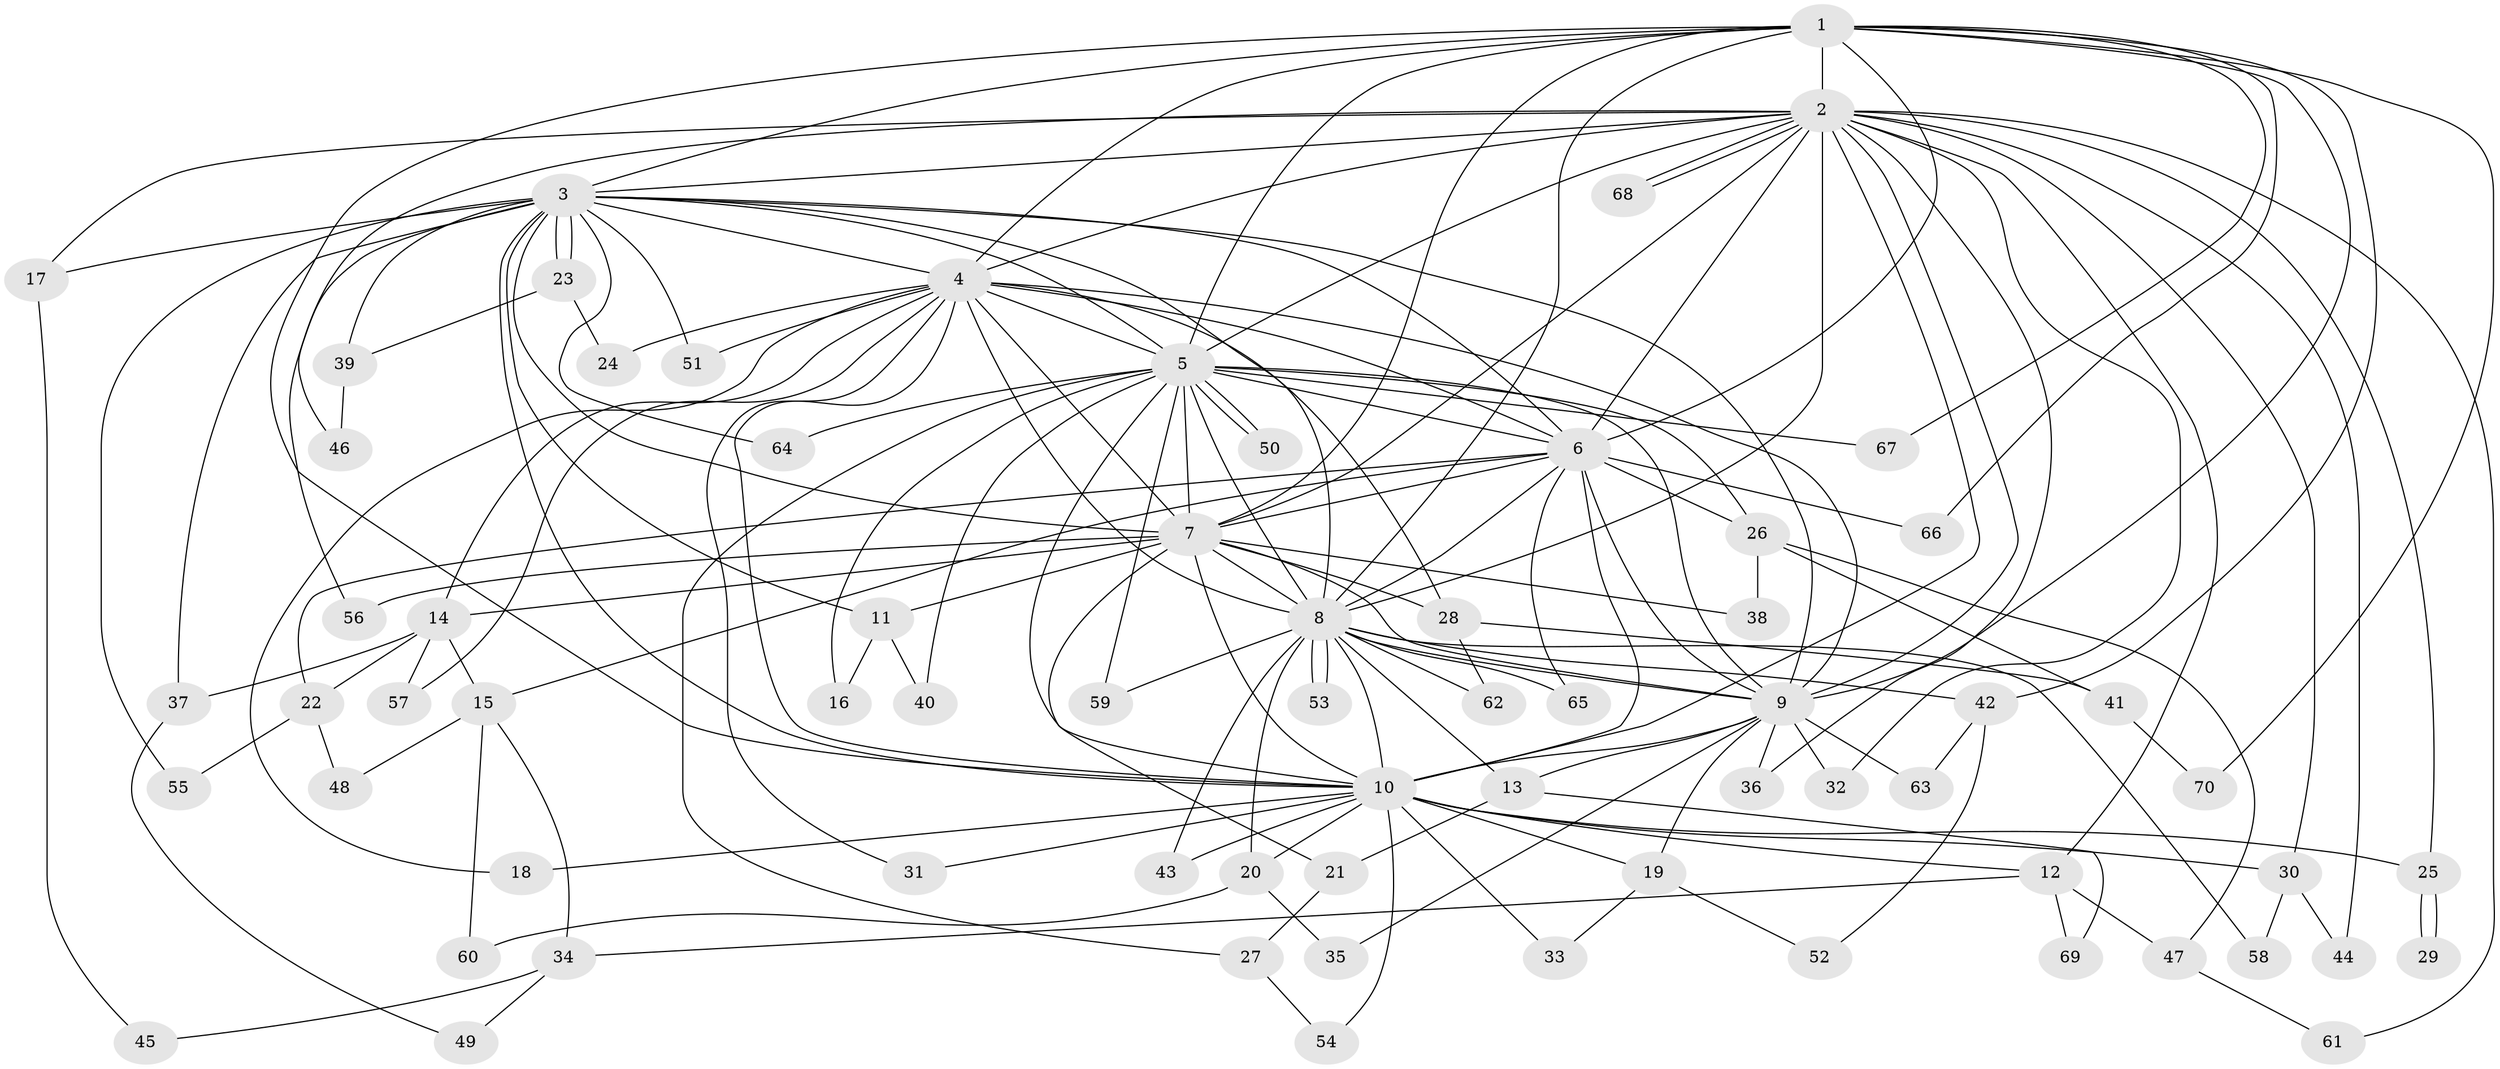 // Generated by graph-tools (version 1.1) at 2025/49/03/09/25 03:49:31]
// undirected, 70 vertices, 165 edges
graph export_dot {
graph [start="1"]
  node [color=gray90,style=filled];
  1;
  2;
  3;
  4;
  5;
  6;
  7;
  8;
  9;
  10;
  11;
  12;
  13;
  14;
  15;
  16;
  17;
  18;
  19;
  20;
  21;
  22;
  23;
  24;
  25;
  26;
  27;
  28;
  29;
  30;
  31;
  32;
  33;
  34;
  35;
  36;
  37;
  38;
  39;
  40;
  41;
  42;
  43;
  44;
  45;
  46;
  47;
  48;
  49;
  50;
  51;
  52;
  53;
  54;
  55;
  56;
  57;
  58;
  59;
  60;
  61;
  62;
  63;
  64;
  65;
  66;
  67;
  68;
  69;
  70;
  1 -- 2;
  1 -- 3;
  1 -- 4;
  1 -- 5;
  1 -- 6;
  1 -- 7;
  1 -- 8;
  1 -- 9;
  1 -- 10;
  1 -- 42;
  1 -- 66;
  1 -- 67;
  1 -- 70;
  2 -- 3;
  2 -- 4;
  2 -- 5;
  2 -- 6;
  2 -- 7;
  2 -- 8;
  2 -- 9;
  2 -- 10;
  2 -- 12;
  2 -- 17;
  2 -- 25;
  2 -- 30;
  2 -- 32;
  2 -- 36;
  2 -- 44;
  2 -- 46;
  2 -- 61;
  2 -- 68;
  2 -- 68;
  3 -- 4;
  3 -- 5;
  3 -- 6;
  3 -- 7;
  3 -- 8;
  3 -- 9;
  3 -- 10;
  3 -- 11;
  3 -- 17;
  3 -- 23;
  3 -- 23;
  3 -- 37;
  3 -- 39;
  3 -- 51;
  3 -- 55;
  3 -- 56;
  3 -- 64;
  4 -- 5;
  4 -- 6;
  4 -- 7;
  4 -- 8;
  4 -- 9;
  4 -- 10;
  4 -- 14;
  4 -- 18;
  4 -- 24;
  4 -- 28;
  4 -- 31;
  4 -- 51;
  4 -- 57;
  5 -- 6;
  5 -- 7;
  5 -- 8;
  5 -- 9;
  5 -- 10;
  5 -- 16;
  5 -- 26;
  5 -- 27;
  5 -- 40;
  5 -- 50;
  5 -- 50;
  5 -- 59;
  5 -- 64;
  5 -- 67;
  6 -- 7;
  6 -- 8;
  6 -- 9;
  6 -- 10;
  6 -- 15;
  6 -- 22;
  6 -- 26;
  6 -- 65;
  6 -- 66;
  7 -- 8;
  7 -- 9;
  7 -- 10;
  7 -- 11;
  7 -- 14;
  7 -- 21;
  7 -- 28;
  7 -- 38;
  7 -- 56;
  8 -- 9;
  8 -- 10;
  8 -- 13;
  8 -- 20;
  8 -- 42;
  8 -- 43;
  8 -- 53;
  8 -- 53;
  8 -- 58;
  8 -- 59;
  8 -- 62;
  8 -- 65;
  9 -- 10;
  9 -- 13;
  9 -- 19;
  9 -- 32;
  9 -- 35;
  9 -- 36;
  9 -- 63;
  10 -- 12;
  10 -- 18;
  10 -- 19;
  10 -- 20;
  10 -- 25;
  10 -- 30;
  10 -- 31;
  10 -- 33;
  10 -- 43;
  10 -- 54;
  11 -- 16;
  11 -- 40;
  12 -- 34;
  12 -- 47;
  12 -- 69;
  13 -- 21;
  13 -- 69;
  14 -- 15;
  14 -- 22;
  14 -- 37;
  14 -- 57;
  15 -- 34;
  15 -- 48;
  15 -- 60;
  17 -- 45;
  19 -- 33;
  19 -- 52;
  20 -- 35;
  20 -- 60;
  21 -- 27;
  22 -- 48;
  22 -- 55;
  23 -- 24;
  23 -- 39;
  25 -- 29;
  25 -- 29;
  26 -- 38;
  26 -- 41;
  26 -- 47;
  27 -- 54;
  28 -- 41;
  28 -- 62;
  30 -- 44;
  30 -- 58;
  34 -- 45;
  34 -- 49;
  37 -- 49;
  39 -- 46;
  41 -- 70;
  42 -- 52;
  42 -- 63;
  47 -- 61;
}
